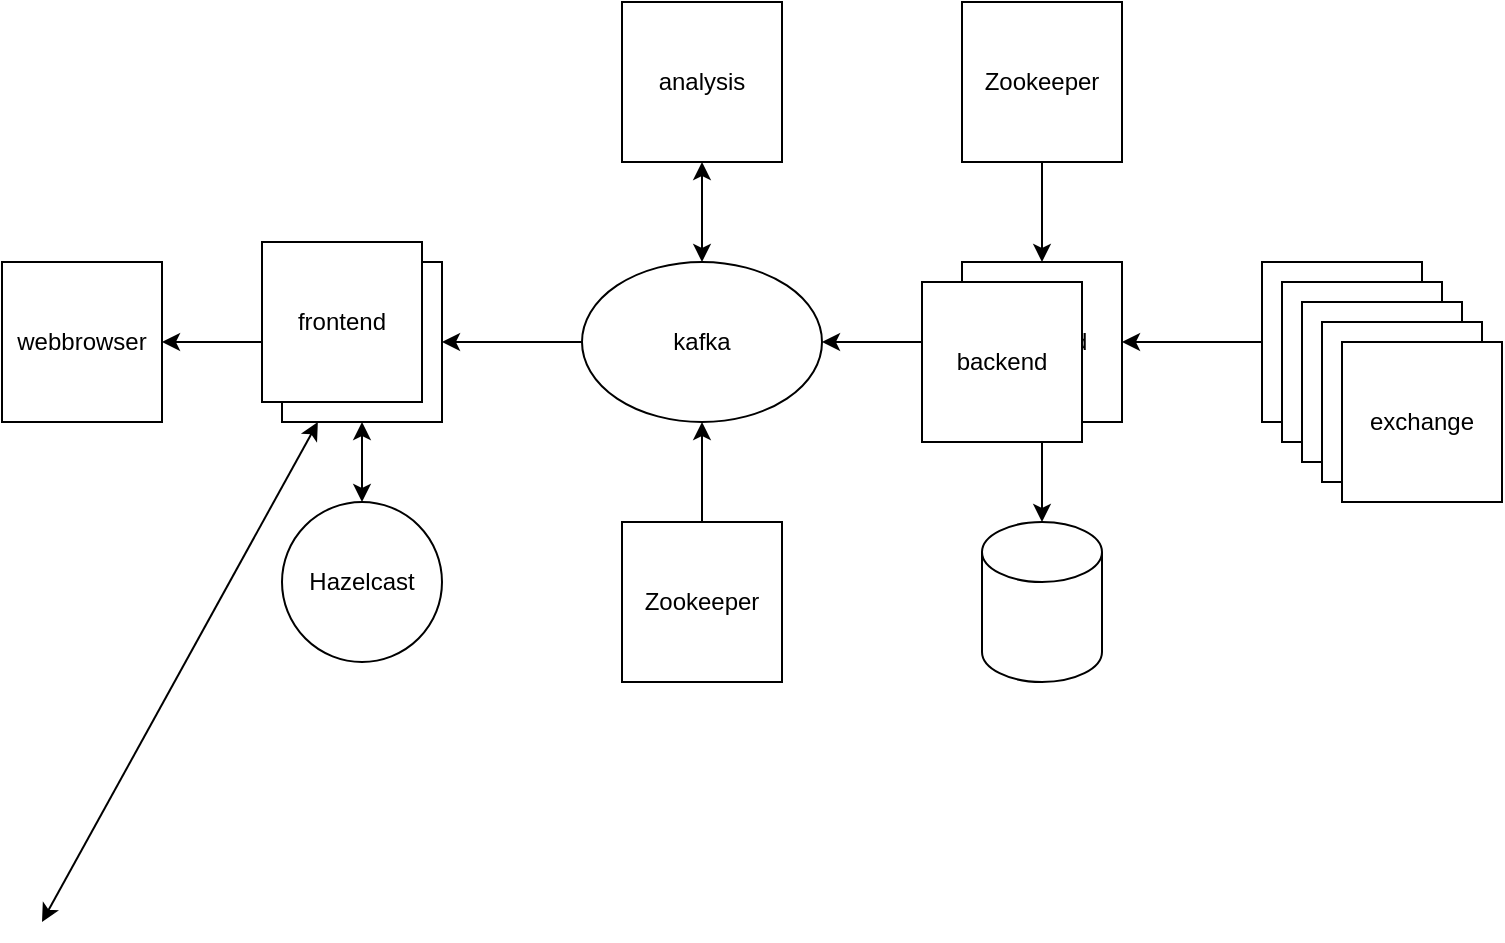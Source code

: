 <mxfile version="14.2.4" type="device"><diagram id="34T_Yz2YJa8vLVd8XFbz" name="Page-1"><mxGraphModel dx="1095" dy="784" grid="1" gridSize="10" guides="0" tooltips="1" connect="1" arrows="1" fold="1" page="1" pageScale="1" pageWidth="850" pageHeight="1100" math="0" shadow="0"><root><mxCell id="0"/><mxCell id="1" parent="0"/><mxCell id="iUZyDrRQLLnS7EouF_Ar-3" style="edgeStyle=orthogonalEdgeStyle;rounded=0;orthogonalLoop=1;jettySize=auto;html=1;exitX=0;exitY=0.5;exitDx=0;exitDy=0;" parent="1" source="iUZyDrRQLLnS7EouF_Ar-1" target="iUZyDrRQLLnS7EouF_Ar-2" edge="1"><mxGeometry relative="1" as="geometry"/></mxCell><mxCell id="iUZyDrRQLLnS7EouF_Ar-1" value="exchange" style="whiteSpace=wrap;html=1;aspect=fixed;" parent="1" vertex="1"><mxGeometry x="680" y="160" width="80" height="80" as="geometry"/></mxCell><mxCell id="iUZyDrRQLLnS7EouF_Ar-5" style="edgeStyle=orthogonalEdgeStyle;rounded=0;orthogonalLoop=1;jettySize=auto;html=1;entryX=1;entryY=0.5;entryDx=0;entryDy=0;" parent="1" source="1tseM5IJT17kpUIayv3F-1" target="iUZyDrRQLLnS7EouF_Ar-4" edge="1"><mxGeometry relative="1" as="geometry"><mxPoint x="320" y="200" as="targetPoint"/></mxGeometry></mxCell><mxCell id="iUZyDrRQLLnS7EouF_Ar-2" value="backend" style="whiteSpace=wrap;html=1;aspect=fixed;" parent="1" vertex="1"><mxGeometry x="530" y="160" width="80" height="80" as="geometry"/></mxCell><mxCell id="iUZyDrRQLLnS7EouF_Ar-4" value="webbrowser" style="whiteSpace=wrap;html=1;aspect=fixed;" parent="1" vertex="1"><mxGeometry x="50" y="160" width="80" height="80" as="geometry"/></mxCell><mxCell id="1tseM5IJT17kpUIayv3F-1" value="frontend" style="whiteSpace=wrap;html=1;aspect=fixed;" parent="1" vertex="1"><mxGeometry x="190" y="160" width="80" height="80" as="geometry"/></mxCell><mxCell id="1tseM5IJT17kpUIayv3F-4" style="edgeStyle=orthogonalEdgeStyle;rounded=0;orthogonalLoop=1;jettySize=auto;html=1;" parent="1" source="1tseM5IJT17kpUIayv3F-2" target="1tseM5IJT17kpUIayv3F-1" edge="1"><mxGeometry relative="1" as="geometry"/></mxCell><mxCell id="1tseM5IJT17kpUIayv3F-2" value="kafka" style="ellipse;whiteSpace=wrap;html=1;" parent="1" vertex="1"><mxGeometry x="340" y="160" width="120" height="80" as="geometry"/></mxCell><mxCell id="jabSdXuokaDdU0HSXxAP-1" value="" style="shape=cylinder3;whiteSpace=wrap;html=1;boundedLbl=1;backgroundOutline=1;size=15;" parent="1" vertex="1"><mxGeometry x="540" y="290" width="60" height="80" as="geometry"/></mxCell><mxCell id="7tfRTSEL55fCUmd2Qxid-1" value="exchange" style="whiteSpace=wrap;html=1;aspect=fixed;" parent="1" vertex="1"><mxGeometry x="690" y="170" width="80" height="80" as="geometry"/></mxCell><mxCell id="R_P7n9uWN2XL8Id98veJ-1" value="exchange" style="whiteSpace=wrap;html=1;aspect=fixed;" parent="1" vertex="1"><mxGeometry x="700" y="180" width="80" height="80" as="geometry"/></mxCell><mxCell id="9pk9rQzst_VwdIqVccUU-1" value="exchange" style="whiteSpace=wrap;html=1;aspect=fixed;" parent="1" vertex="1"><mxGeometry x="710" y="190" width="80" height="80" as="geometry"/></mxCell><mxCell id="9pk9rQzst_VwdIqVccUU-2" value="exchange" style="whiteSpace=wrap;html=1;aspect=fixed;" parent="1" vertex="1"><mxGeometry x="720" y="200" width="80" height="80" as="geometry"/></mxCell><mxCell id="9pk9rQzst_VwdIqVccUU-3" value="analysis" style="whiteSpace=wrap;html=1;aspect=fixed;" parent="1" vertex="1"><mxGeometry x="360" y="30" width="80" height="80" as="geometry"/></mxCell><mxCell id="9pk9rQzst_VwdIqVccUU-5" value="" style="endArrow=classic;startArrow=classic;html=1;entryX=0.5;entryY=1;entryDx=0;entryDy=0;" parent="1" source="1tseM5IJT17kpUIayv3F-2" target="9pk9rQzst_VwdIqVccUU-3" edge="1"><mxGeometry width="50" height="50" relative="1" as="geometry"><mxPoint x="380" y="470" as="sourcePoint"/><mxPoint x="400" y="110" as="targetPoint"/></mxGeometry></mxCell><mxCell id="9pk9rQzst_VwdIqVccUU-6" value="" style="endArrow=classic;startArrow=classic;html=1;entryX=0;entryY=0.5;entryDx=0;entryDy=0;exitX=1;exitY=0.5;exitDx=0;exitDy=0;" parent="1" source="1tseM5IJT17kpUIayv3F-2" target="iUZyDrRQLLnS7EouF_Ar-2" edge="1"><mxGeometry width="50" height="50" relative="1" as="geometry"><mxPoint x="470" y="210" as="sourcePoint"/><mxPoint x="430" y="340" as="targetPoint"/></mxGeometry></mxCell><mxCell id="9pk9rQzst_VwdIqVccUU-7" value="" style="endArrow=classic;startArrow=classic;html=1;entryX=0.5;entryY=1;entryDx=0;entryDy=0;" parent="1" source="jabSdXuokaDdU0HSXxAP-1" target="iUZyDrRQLLnS7EouF_Ar-2" edge="1"><mxGeometry width="50" height="50" relative="1" as="geometry"><mxPoint x="460" y="370" as="sourcePoint"/><mxPoint x="570" y="245" as="targetPoint"/></mxGeometry></mxCell><mxCell id="NLThGt6cEEwXZVyaHXvN-14" style="edgeStyle=orthogonalEdgeStyle;rounded=0;orthogonalLoop=1;jettySize=auto;html=1;" edge="1" parent="1" source="NLThGt6cEEwXZVyaHXvN-3" target="iUZyDrRQLLnS7EouF_Ar-2"><mxGeometry relative="1" as="geometry"/></mxCell><mxCell id="NLThGt6cEEwXZVyaHXvN-12" value="" style="endArrow=classic;startArrow=classic;html=1;" edge="1" parent="1" source="NLThGt6cEEwXZVyaHXvN-8" target="1tseM5IJT17kpUIayv3F-1"><mxGeometry width="50" height="50" relative="1" as="geometry"><mxPoint x="70" y="490" as="sourcePoint"/><mxPoint x="120" y="440" as="targetPoint"/></mxGeometry></mxCell><mxCell id="NLThGt6cEEwXZVyaHXvN-13" value="frontend" style="whiteSpace=wrap;html=1;aspect=fixed;" vertex="1" parent="1"><mxGeometry x="180" y="150" width="80" height="80" as="geometry"/></mxCell><mxCell id="9pk9rQzst_VwdIqVccUU-8" value="backend" style="whiteSpace=wrap;html=1;aspect=fixed;" parent="1" vertex="1"><mxGeometry x="510" y="170" width="80" height="80" as="geometry"/></mxCell><mxCell id="NLThGt6cEEwXZVyaHXvN-16" style="edgeStyle=orthogonalEdgeStyle;rounded=0;orthogonalLoop=1;jettySize=auto;html=1;" edge="1" parent="1" source="tFeq7uVVwApmIkW0RBKL-1" target="iUZyDrRQLLnS7EouF_Ar-2"><mxGeometry relative="1" as="geometry"/></mxCell><mxCell id="tFeq7uVVwApmIkW0RBKL-1" value="Zookeeper" style="whiteSpace=wrap;html=1;aspect=fixed;" vertex="1" parent="1"><mxGeometry x="530" y="30" width="80" height="80" as="geometry"/></mxCell><mxCell id="tFeq7uVVwApmIkW0RBKL-6" style="edgeStyle=orthogonalEdgeStyle;rounded=0;orthogonalLoop=1;jettySize=auto;html=1;exitX=0.5;exitY=0;exitDx=0;exitDy=0;entryX=0.5;entryY=1;entryDx=0;entryDy=0;" edge="1" parent="1" source="tFeq7uVVwApmIkW0RBKL-4" target="1tseM5IJT17kpUIayv3F-2"><mxGeometry relative="1" as="geometry"/></mxCell><mxCell id="tFeq7uVVwApmIkW0RBKL-4" value="Zookeeper" style="whiteSpace=wrap;html=1;aspect=fixed;" vertex="1" parent="1"><mxGeometry x="360" y="290" width="80" height="80" as="geometry"/></mxCell><mxCell id="NLThGt6cEEwXZVyaHXvN-17" value="Hazelcast" style="ellipse;whiteSpace=wrap;html=1;aspect=fixed;" vertex="1" parent="1"><mxGeometry x="190" y="280" width="80" height="80" as="geometry"/></mxCell><mxCell id="NLThGt6cEEwXZVyaHXvN-20" value="" style="endArrow=classic;startArrow=classic;html=1;" edge="1" parent="1" source="NLThGt6cEEwXZVyaHXvN-17" target="1tseM5IJT17kpUIayv3F-1"><mxGeometry width="50" height="50" relative="1" as="geometry"><mxPoint x="90" y="400" as="sourcePoint"/><mxPoint x="140" y="350" as="targetPoint"/></mxGeometry></mxCell></root></mxGraphModel></diagram></mxfile>